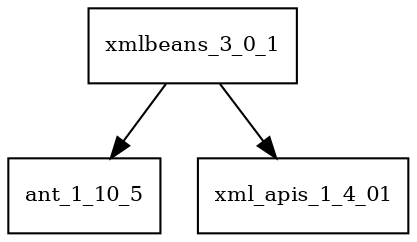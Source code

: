 digraph xmlbeans_3_0_1_dependencies {
  node [shape = box, fontsize=10.0];
  xmlbeans_3_0_1 -> ant_1_10_5;
  xmlbeans_3_0_1 -> xml_apis_1_4_01;
}
